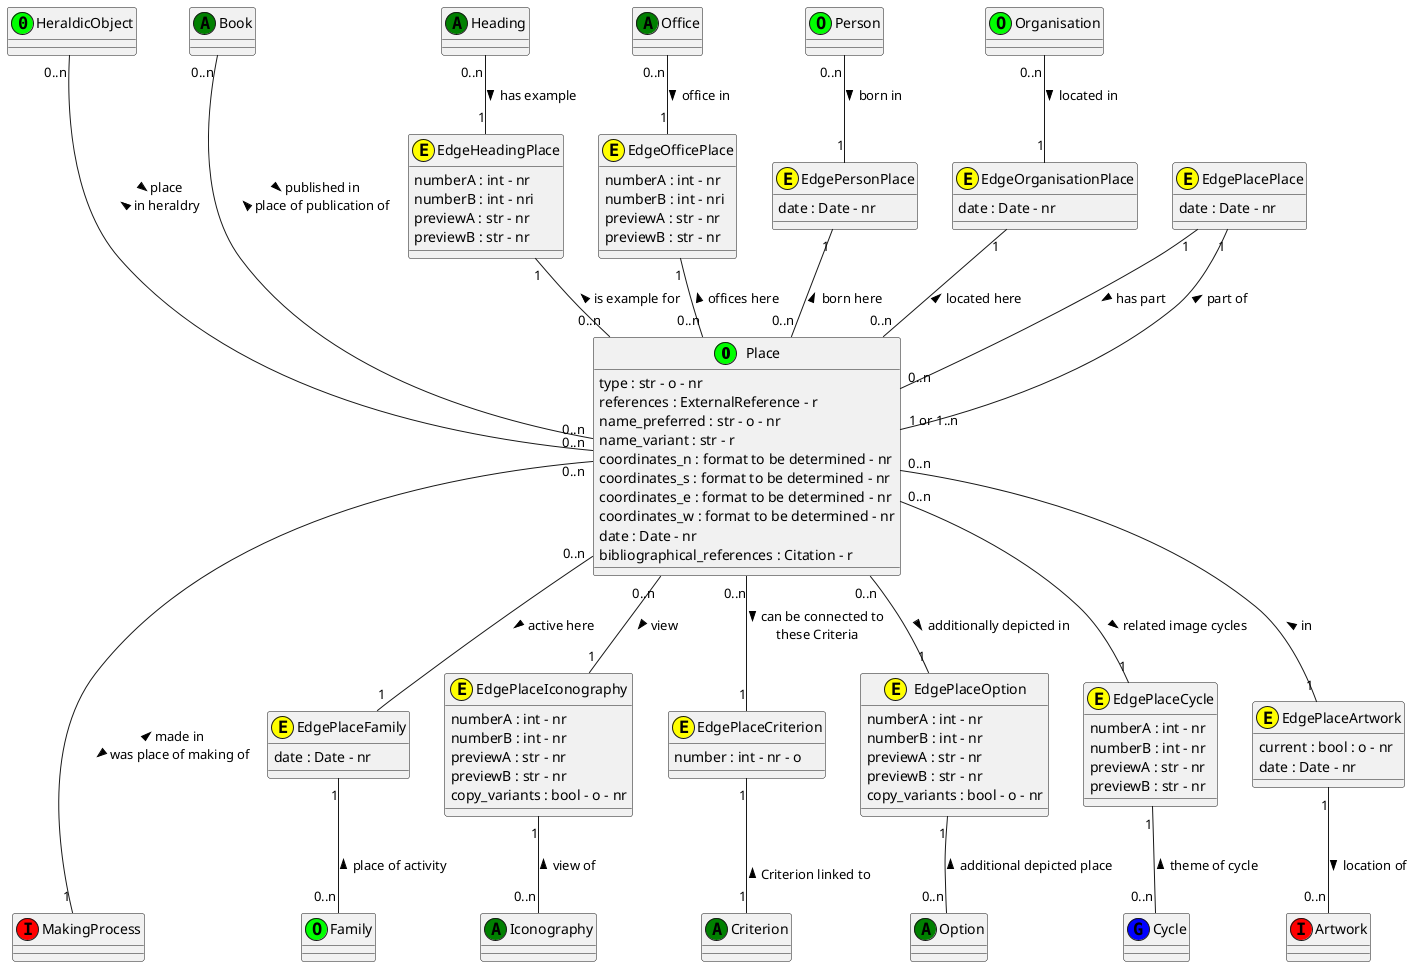 @startuml Place 

class Place <<(O,lime)>>
Place : type : str - o - nr
Place : references : ExternalReference - r
Place : name_preferred : str - o - nr
Place : name_variant : str - r
Place : coordinates_n : format to be determined - nr
Place : coordinates_s : format to be determined - nr
Place : coordinates_e : format to be determined - nr
Place : coordinates_w : format to be determined - nr
Place : date : Date - nr
Place : bibliographical_references : Citation - r


class Person <<(O,lime)>>

class Family <<(O,lime)>>

class Office <<(A,green)>>

class Organisation <<(O,lime)>>

class Place <<(O,lime)>>

class HeraldicObject <<(0,lime)>>

class Iconography <<(A,green)>>

class Option <<(A,green)>>
    
class Criterion <<(A,green)>>

class Cycle <<(G,blue)>>

class Book <<(A,green)>>

class Heading <<(A,green)>>

class MakingProcess <<(I,red)>>

class Artwork <<(I,red)>>

class EdgeHeadingPlace  <<(E,yellow)>>
EdgeHeadingPlace : numberA : int - nr
EdgeHeadingPlace : numberB : int - nri
EdgeHeadingPlace : previewA : str - nr
EdgeHeadingPlace : previewB : str - nr

class EdgeOfficePlace  <<(E,yellow)>>
EdgeOfficePlace : numberA : int - nr
EdgeOfficePlace : numberB : int - nri
EdgeOfficePlace : previewA : str - nr
EdgeOfficePlace : previewB : str - nr

class EdgePersonPlace <<(E,yellow)>>
EdgePersonPlace : date : Date - nr

class EdgePlaceFamily <<(E,yellow)>>
EdgePlaceFamily : date : Date - nr

class EdgeOrganisationPlace <<(E,yellow)>>
EdgeOrganisationPlace : date : Date - nr

class EdgePlacePlace <<(E,yellow)>>
EdgePlacePlace : date : Date - nr

class EdgePlaceIconography <<(E,yellow)>>
EdgePlaceIconography : numberA : int - nr
EdgePlaceIconography : numberB : int - nr
EdgePlaceIconography : previewA : str - nr
EdgePlaceIconography : previewB : str - nr
EdgePlaceIconography : copy_variants : bool - o - nr

class EdgePlaceCriterion <<(E,yellow)>>
EdgePlaceCriterion : number : int - nr - o 

class EdgePlaceOption <<(E,yellow)>>
EdgePlaceOption : numberA : int - nr
EdgePlaceOption : numberB : int - nr
EdgePlaceOption : previewA : str - nr
EdgePlaceOption : previewB : str - nr
EdgePlaceOption : copy_variants : bool - o - nr

class EdgePlaceCycle <<(E,yellow)>>
EdgePlaceCycle : numberA : int - nr
EdgePlaceCycle : numberB : int - nr
EdgePlaceCycle : previewA : str - nr
EdgePlaceCycle : previewB : str - nr

class EdgePlaceArtwork <<(E,yellow)>>
EdgePlaceArtwork : current : bool : o - nr
EdgePlaceArtwork : date : Date - nr

Person "0..n" -- "1" EdgePersonPlace : born in >
EdgePersonPlace "1" -- "0..n" Place : born here <

Place "0..n" -- "1" EdgePlaceFamily: active here >
EdgePlaceFamily "1" -- "0..n" Family : place of activity <

Office "0..n" -- "1" EdgeOfficePlace : > office in
EdgeOfficePlace "1" -- "0..n" Place :  offices here <

Organisation "0..n" -- "1" EdgeOrganisationPlace : located in >
EdgeOrganisationPlace "1" -- "0..n" Place : located here <

HeraldicObject "0..n" --- "0..n" Place : > place \n in heraldry <

EdgePlacePlace "1" -- "0..n" Place : has part >
EdgePlacePlace "1" -- "1 or 1..n" Place : part of <

Place "0..n" -- "1" EdgePlaceIconography : view >
EdgePlaceIconography "1" -- "0..n" Iconography : view of <

Place "0..n" -- "1" EdgePlaceCriterion : > can be connected to \n these Criteria 
EdgePlaceCriterion "1" -- "1" Criterion : \n Criterion linked to <

Place "0..n" -- "1" EdgePlaceOption : additionally depicted in >
EdgePlaceOption "1" -- "0..n" Option : additional depicted place <

Place "0..n" -- "1" EdgePlaceCycle : related image cycles >
EdgePlaceCycle "1" -- "0..n" Cycle : theme of cycle <

Book "0..n" --- "0..n" Place : > published in  \n place of publication of <

Heading "0..n" -- "1" EdgeHeadingPlace : > has example
EdgeHeadingPlace "1" -- "0..n" Place :  is example for <

Place "0..n" --- "1" MakingProcess : < made in \n was place of making of >

Place "0..n" -- "1" EdgePlaceArtwork : < in
EdgePlaceArtwork  "1" -- "0..n" Artwork :   location of >

@enduml 

